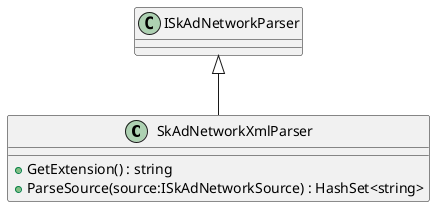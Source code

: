 @startuml
class SkAdNetworkXmlParser {
    + GetExtension() : string
    + ParseSource(source:ISkAdNetworkSource) : HashSet<string>
}
ISkAdNetworkParser <|-- SkAdNetworkXmlParser
@enduml

